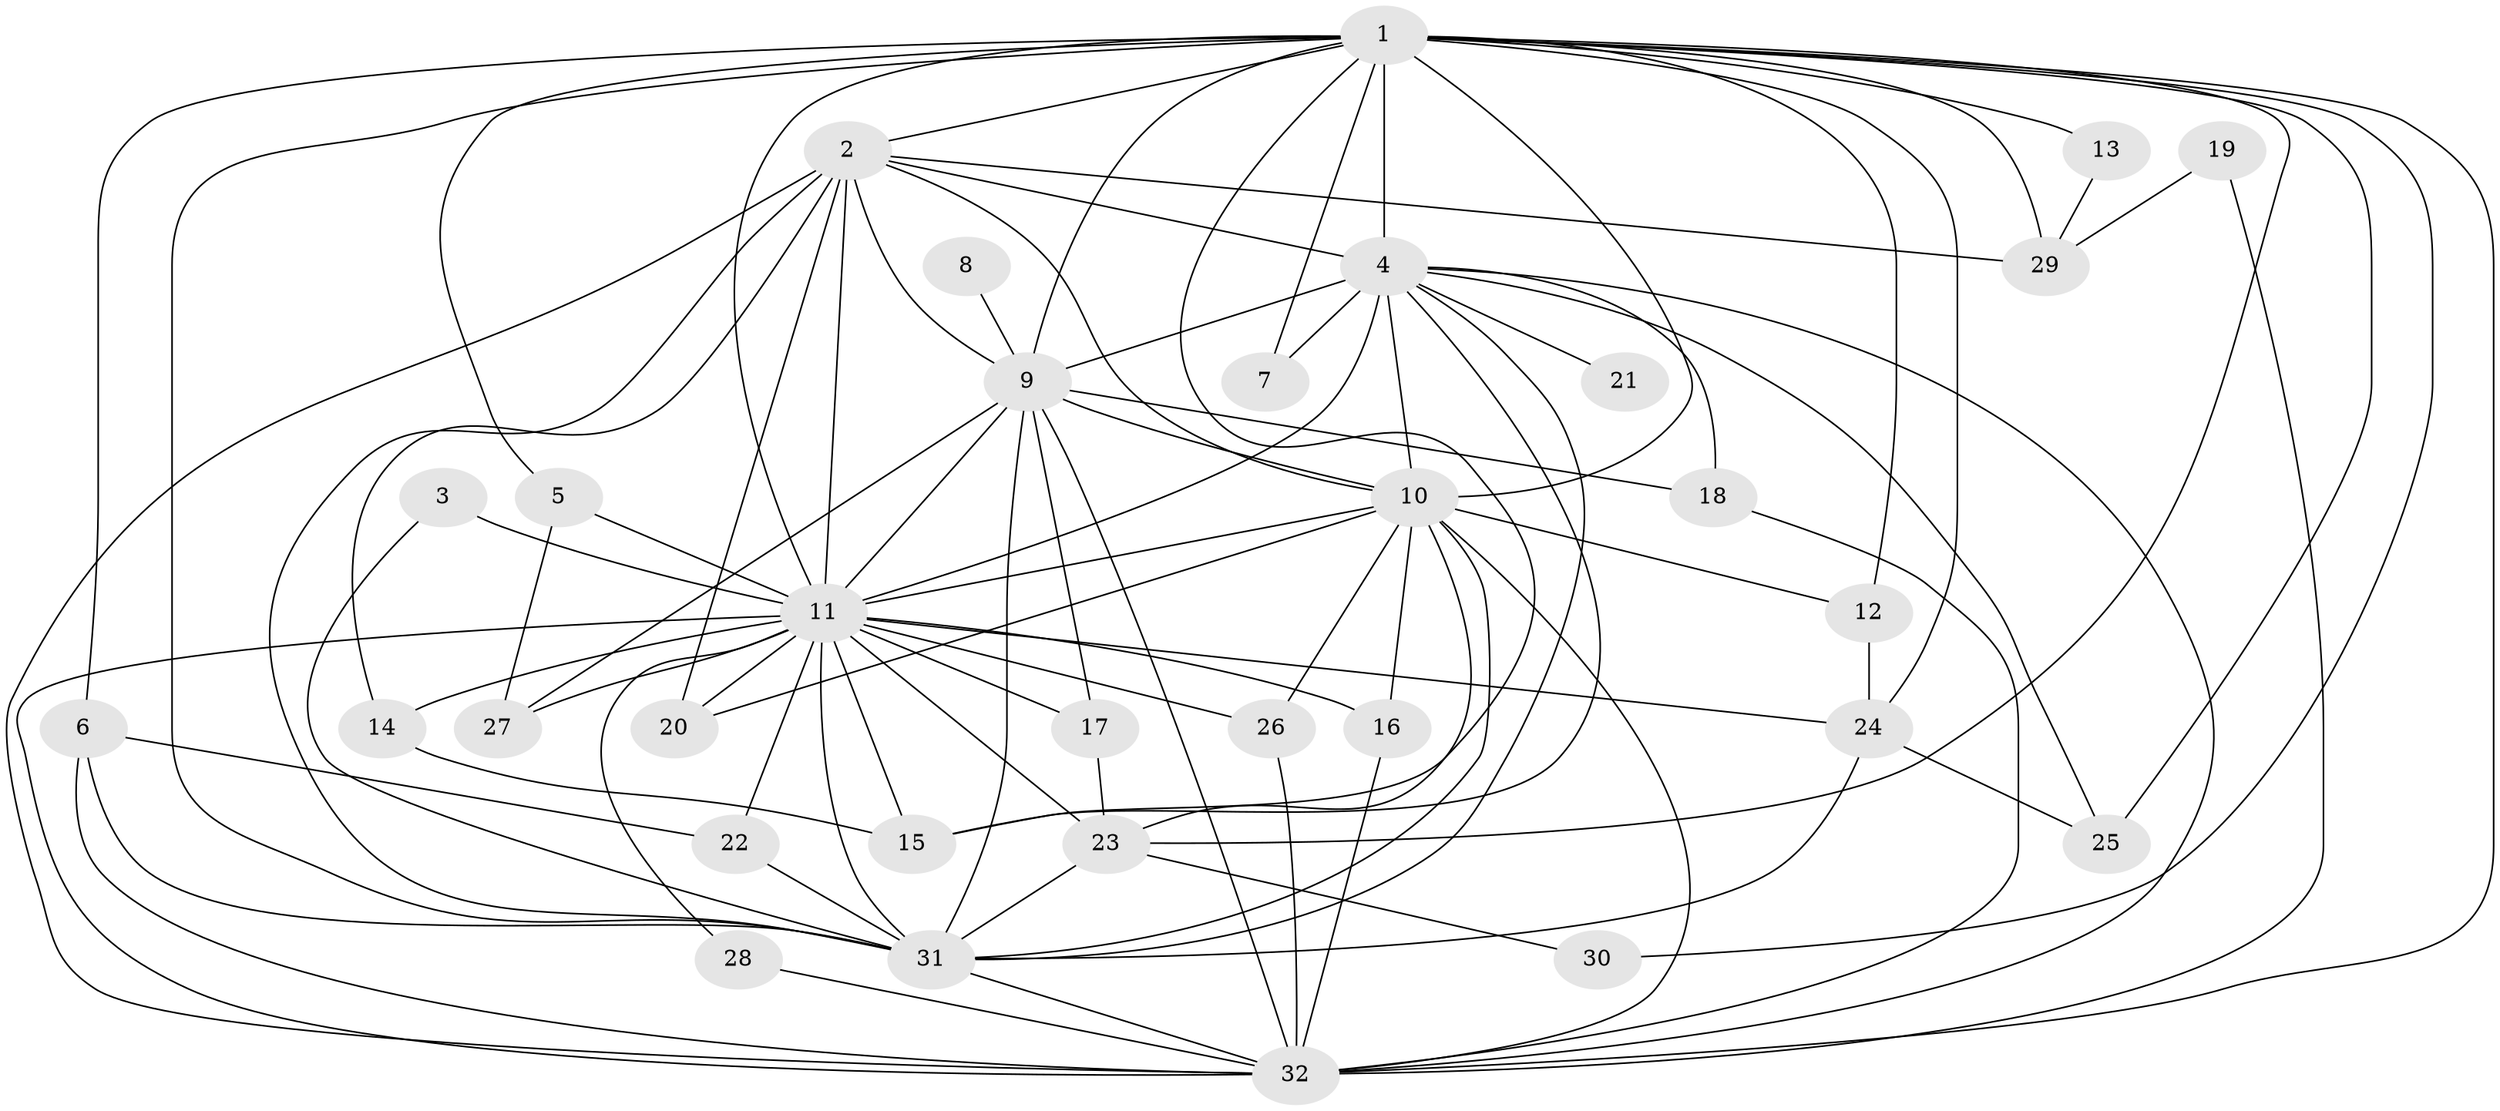 // original degree distribution, {26: 0.015625, 15: 0.046875, 20: 0.015625, 18: 0.03125, 13: 0.015625, 16: 0.015625, 12: 0.015625, 2: 0.515625, 5: 0.046875, 3: 0.265625, 6: 0.015625}
// Generated by graph-tools (version 1.1) at 2025/01/03/09/25 03:01:25]
// undirected, 32 vertices, 89 edges
graph export_dot {
graph [start="1"]
  node [color=gray90,style=filled];
  1;
  2;
  3;
  4;
  5;
  6;
  7;
  8;
  9;
  10;
  11;
  12;
  13;
  14;
  15;
  16;
  17;
  18;
  19;
  20;
  21;
  22;
  23;
  24;
  25;
  26;
  27;
  28;
  29;
  30;
  31;
  32;
  1 -- 2 [weight=2.0];
  1 -- 4 [weight=3.0];
  1 -- 5 [weight=1.0];
  1 -- 6 [weight=1.0];
  1 -- 7 [weight=2.0];
  1 -- 9 [weight=2.0];
  1 -- 10 [weight=2.0];
  1 -- 11 [weight=3.0];
  1 -- 12 [weight=1.0];
  1 -- 13 [weight=2.0];
  1 -- 15 [weight=1.0];
  1 -- 23 [weight=1.0];
  1 -- 24 [weight=2.0];
  1 -- 25 [weight=1.0];
  1 -- 29 [weight=2.0];
  1 -- 30 [weight=1.0];
  1 -- 31 [weight=4.0];
  1 -- 32 [weight=2.0];
  2 -- 4 [weight=1.0];
  2 -- 9 [weight=1.0];
  2 -- 10 [weight=1.0];
  2 -- 11 [weight=1.0];
  2 -- 14 [weight=1.0];
  2 -- 20 [weight=1.0];
  2 -- 29 [weight=1.0];
  2 -- 31 [weight=2.0];
  2 -- 32 [weight=1.0];
  3 -- 11 [weight=1.0];
  3 -- 31 [weight=1.0];
  4 -- 7 [weight=1.0];
  4 -- 9 [weight=3.0];
  4 -- 10 [weight=1.0];
  4 -- 11 [weight=1.0];
  4 -- 15 [weight=1.0];
  4 -- 18 [weight=1.0];
  4 -- 21 [weight=1.0];
  4 -- 25 [weight=1.0];
  4 -- 31 [weight=2.0];
  4 -- 32 [weight=1.0];
  5 -- 11 [weight=1.0];
  5 -- 27 [weight=1.0];
  6 -- 22 [weight=1.0];
  6 -- 31 [weight=1.0];
  6 -- 32 [weight=1.0];
  8 -- 9 [weight=1.0];
  9 -- 10 [weight=1.0];
  9 -- 11 [weight=1.0];
  9 -- 17 [weight=1.0];
  9 -- 18 [weight=1.0];
  9 -- 27 [weight=1.0];
  9 -- 31 [weight=2.0];
  9 -- 32 [weight=1.0];
  10 -- 11 [weight=2.0];
  10 -- 12 [weight=1.0];
  10 -- 16 [weight=1.0];
  10 -- 20 [weight=1.0];
  10 -- 23 [weight=1.0];
  10 -- 26 [weight=1.0];
  10 -- 31 [weight=2.0];
  10 -- 32 [weight=1.0];
  11 -- 14 [weight=1.0];
  11 -- 15 [weight=2.0];
  11 -- 16 [weight=1.0];
  11 -- 17 [weight=1.0];
  11 -- 20 [weight=1.0];
  11 -- 22 [weight=1.0];
  11 -- 23 [weight=1.0];
  11 -- 24 [weight=1.0];
  11 -- 26 [weight=1.0];
  11 -- 27 [weight=1.0];
  11 -- 28 [weight=1.0];
  11 -- 31 [weight=2.0];
  11 -- 32 [weight=2.0];
  12 -- 24 [weight=1.0];
  13 -- 29 [weight=1.0];
  14 -- 15 [weight=1.0];
  16 -- 32 [weight=1.0];
  17 -- 23 [weight=1.0];
  18 -- 32 [weight=1.0];
  19 -- 29 [weight=1.0];
  19 -- 32 [weight=2.0];
  22 -- 31 [weight=1.0];
  23 -- 30 [weight=1.0];
  23 -- 31 [weight=1.0];
  24 -- 25 [weight=1.0];
  24 -- 31 [weight=1.0];
  26 -- 32 [weight=1.0];
  28 -- 32 [weight=1.0];
  31 -- 32 [weight=3.0];
}
